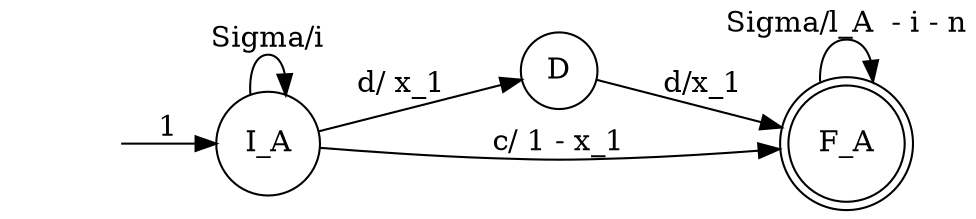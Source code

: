 digraph Automaton {rankdir = LR;
initial [shape=plaintext,label=""];
initial -> I_A [label=1];
D [shape=circle,label="D"];
D -> F_A [label="d/x_1"]
F_A [shape=doublecircle,label="F_A"];
F_A -> F_A [label="\Sigma/l_A  - i - n"]
I_A [shape=circle,label="I_A"];
I_A -> F_A [label="c/ 1 - x_1"]
I_A -> D [label="d/ x_1 "]
I_A -> I_A [label="\Sigma/i"]
}

